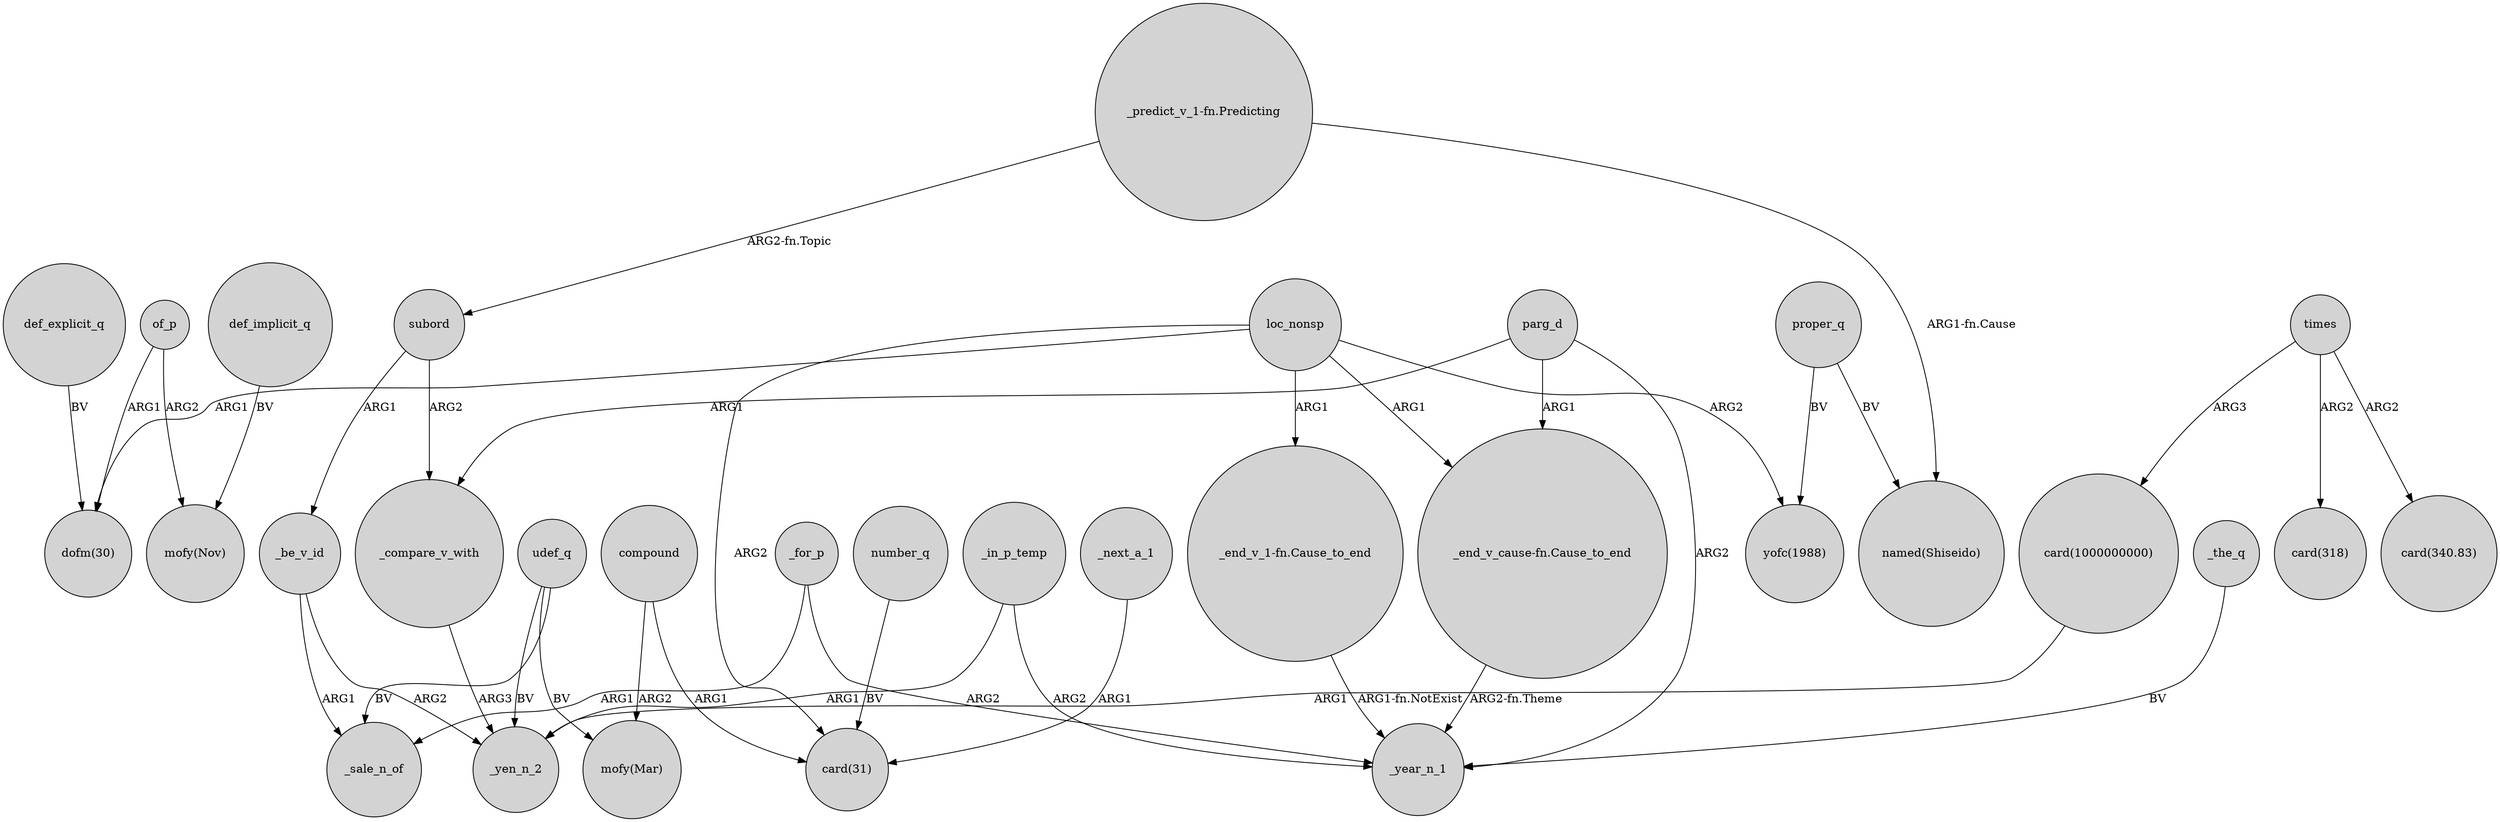 digraph {
	node [shape=circle style=filled]
	subord -> _be_v_id [label=ARG1]
	udef_q -> _yen_n_2 [label=BV]
	"card(1000000000)" -> _yen_n_2 [label=ARG1]
	_for_p -> _year_n_1 [label=ARG2]
	times -> "card(340.83)" [label=ARG2]
	loc_nonsp -> "dofm(30)" [label=ARG1]
	"_predict_v_1-fn.Predicting" -> subord [label="ARG2-fn.Topic"]
	_next_a_1 -> "card(31)" [label=ARG1]
	compound -> "mofy(Mar)" [label=ARG2]
	proper_q -> "named(Shiseido)" [label=BV]
	parg_d -> _year_n_1 [label=ARG2]
	_be_v_id -> _yen_n_2 [label=ARG2]
	udef_q -> "mofy(Mar)" [label=BV]
	parg_d -> _compare_v_with [label=ARG1]
	loc_nonsp -> "card(31)" [label=ARG2]
	times -> "card(1000000000)" [label=ARG3]
	_in_p_temp -> _year_n_1 [label=ARG2]
	def_explicit_q -> "dofm(30)" [label=BV]
	compound -> "card(31)" [label=ARG1]
	_in_p_temp -> _yen_n_2 [label=ARG1]
	"_predict_v_1-fn.Predicting" -> "named(Shiseido)" [label="ARG1-fn.Cause"]
	proper_q -> "yofc(1988)" [label=BV]
	loc_nonsp -> "_end_v_cause-fn.Cause_to_end" [label=ARG1]
	parg_d -> "_end_v_cause-fn.Cause_to_end" [label=ARG1]
	_for_p -> _sale_n_of [label=ARG1]
	number_q -> "card(31)" [label=BV]
	loc_nonsp -> "_end_v_1-fn.Cause_to_end" [label=ARG1]
	_the_q -> _year_n_1 [label=BV]
	udef_q -> _sale_n_of [label=BV]
	subord -> _compare_v_with [label=ARG2]
	of_p -> "mofy(Nov)" [label=ARG2]
	_be_v_id -> _sale_n_of [label=ARG1]
	def_implicit_q -> "mofy(Nov)" [label=BV]
	_compare_v_with -> _yen_n_2 [label=ARG3]
	"_end_v_1-fn.Cause_to_end" -> _year_n_1 [label="ARG1-fn.NotExist"]
	of_p -> "dofm(30)" [label=ARG1]
	times -> "card(318)" [label=ARG2]
	"_end_v_cause-fn.Cause_to_end" -> _year_n_1 [label="ARG2-fn.Theme"]
	loc_nonsp -> "yofc(1988)" [label=ARG2]
}

